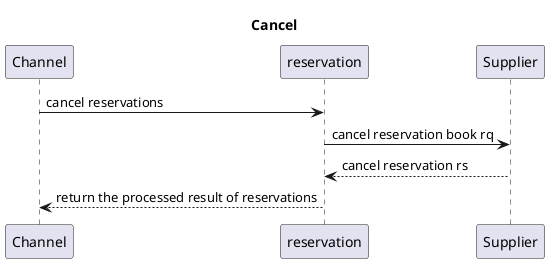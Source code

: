 @startuml

title Cancel

participant "Channel" as channel
participant "reservation" as reservation
participant "Supplier" as supplier

channel -> reservation: cancel reservations
reservation -> supplier: cancel reservation book rq
supplier --> reservation: cancel reservation rs
reservation --> channel: return the processed result of reservations

@enduml
